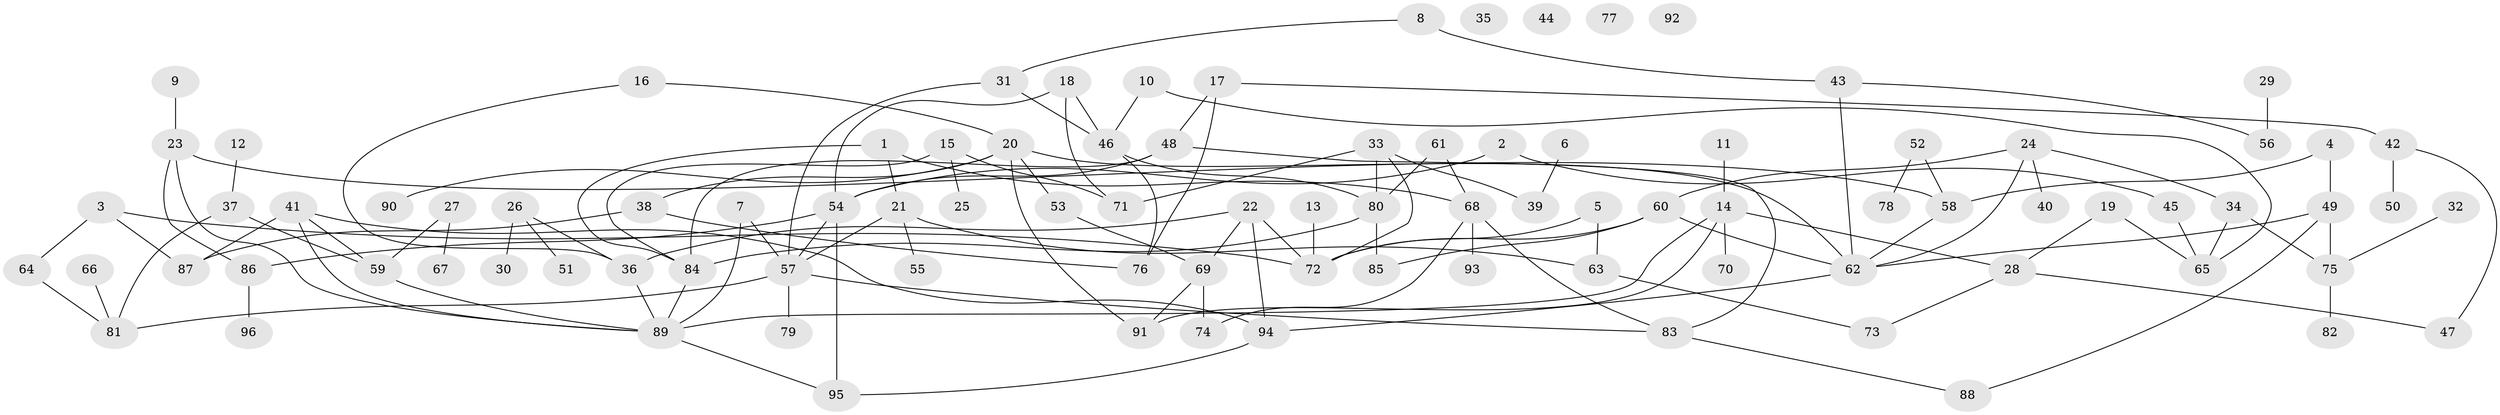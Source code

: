 // Generated by graph-tools (version 1.1) at 2025/49/03/09/25 03:49:14]
// undirected, 96 vertices, 131 edges
graph export_dot {
graph [start="1"]
  node [color=gray90,style=filled];
  1;
  2;
  3;
  4;
  5;
  6;
  7;
  8;
  9;
  10;
  11;
  12;
  13;
  14;
  15;
  16;
  17;
  18;
  19;
  20;
  21;
  22;
  23;
  24;
  25;
  26;
  27;
  28;
  29;
  30;
  31;
  32;
  33;
  34;
  35;
  36;
  37;
  38;
  39;
  40;
  41;
  42;
  43;
  44;
  45;
  46;
  47;
  48;
  49;
  50;
  51;
  52;
  53;
  54;
  55;
  56;
  57;
  58;
  59;
  60;
  61;
  62;
  63;
  64;
  65;
  66;
  67;
  68;
  69;
  70;
  71;
  72;
  73;
  74;
  75;
  76;
  77;
  78;
  79;
  80;
  81;
  82;
  83;
  84;
  85;
  86;
  87;
  88;
  89;
  90;
  91;
  92;
  93;
  94;
  95;
  96;
  1 -- 21;
  1 -- 68;
  1 -- 84;
  2 -- 45;
  2 -- 54;
  3 -- 64;
  3 -- 72;
  3 -- 87;
  4 -- 49;
  4 -- 58;
  5 -- 63;
  5 -- 72;
  6 -- 39;
  7 -- 57;
  7 -- 89;
  8 -- 31;
  8 -- 43;
  9 -- 23;
  10 -- 46;
  10 -- 65;
  11 -- 14;
  12 -- 37;
  13 -- 72;
  14 -- 28;
  14 -- 70;
  14 -- 89;
  14 -- 91;
  15 -- 25;
  15 -- 71;
  15 -- 84;
  16 -- 20;
  16 -- 36;
  17 -- 42;
  17 -- 48;
  17 -- 76;
  18 -- 46;
  18 -- 54;
  18 -- 71;
  19 -- 28;
  19 -- 65;
  20 -- 38;
  20 -- 53;
  20 -- 62;
  20 -- 90;
  20 -- 91;
  21 -- 55;
  21 -- 57;
  21 -- 63;
  22 -- 36;
  22 -- 69;
  22 -- 72;
  22 -- 94;
  23 -- 58;
  23 -- 86;
  23 -- 89;
  24 -- 34;
  24 -- 40;
  24 -- 60;
  24 -- 62;
  26 -- 30;
  26 -- 36;
  26 -- 51;
  27 -- 59;
  27 -- 67;
  28 -- 47;
  28 -- 73;
  29 -- 56;
  31 -- 46;
  31 -- 57;
  32 -- 75;
  33 -- 39;
  33 -- 71;
  33 -- 72;
  33 -- 80;
  34 -- 65;
  34 -- 75;
  36 -- 89;
  37 -- 59;
  37 -- 81;
  38 -- 76;
  38 -- 87;
  41 -- 59;
  41 -- 87;
  41 -- 89;
  41 -- 94;
  42 -- 47;
  42 -- 50;
  43 -- 56;
  43 -- 62;
  45 -- 65;
  46 -- 76;
  46 -- 80;
  48 -- 54;
  48 -- 83;
  48 -- 84;
  49 -- 62;
  49 -- 75;
  49 -- 88;
  52 -- 58;
  52 -- 78;
  53 -- 69;
  54 -- 57;
  54 -- 86;
  54 -- 95;
  57 -- 79;
  57 -- 81;
  57 -- 83;
  58 -- 62;
  59 -- 89;
  60 -- 62;
  60 -- 72;
  60 -- 85;
  61 -- 68;
  61 -- 80;
  62 -- 94;
  63 -- 73;
  64 -- 81;
  66 -- 81;
  68 -- 74;
  68 -- 83;
  68 -- 93;
  69 -- 74;
  69 -- 91;
  75 -- 82;
  80 -- 84;
  80 -- 85;
  83 -- 88;
  84 -- 89;
  86 -- 96;
  89 -- 95;
  94 -- 95;
}
